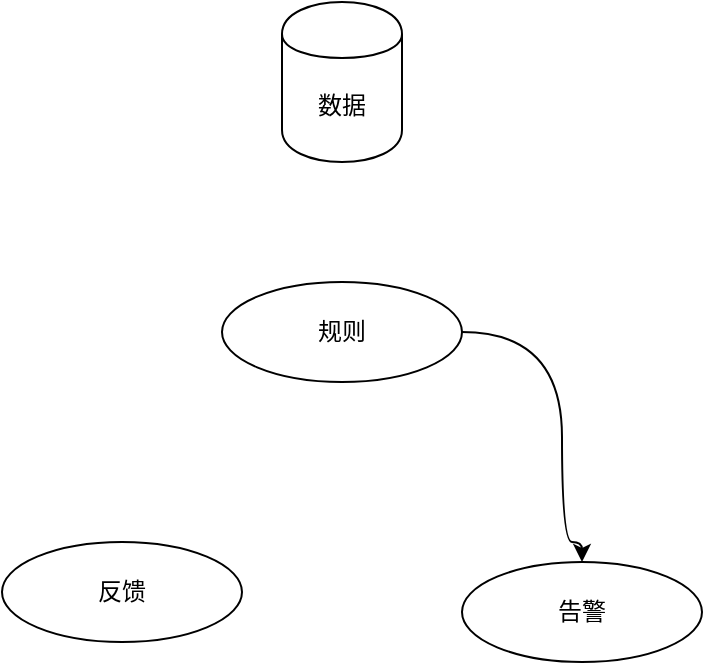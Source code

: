<mxfile version="10.5.8" type="device"><diagram id="96qpjywIJz5YItzawUGP" name="第 1 页"><mxGraphModel dx="1158" dy="877" grid="1" gridSize="10" guides="1" tooltips="1" connect="1" arrows="1" fold="1" page="1" pageScale="1" pageWidth="827" pageHeight="1169" math="0" shadow="0"><root><mxCell id="0"/><mxCell id="1" parent="0"/><mxCell id="LTgyVn_OK2sMreSBqwKT-6" style="edgeStyle=orthogonalEdgeStyle;rounded=0;orthogonalLoop=1;jettySize=auto;html=1;entryX=0.5;entryY=0;entryDx=0;entryDy=0;curved=1;" edge="1" parent="1" source="LTgyVn_OK2sMreSBqwKT-2" target="LTgyVn_OK2sMreSBqwKT-3"><mxGeometry relative="1" as="geometry"><Array as="points"><mxPoint x="510" y="215"/><mxPoint x="510" y="320"/><mxPoint x="520" y="320"/></Array></mxGeometry></mxCell><mxCell id="LTgyVn_OK2sMreSBqwKT-2" value="规则" style="ellipse;whiteSpace=wrap;html=1;" vertex="1" parent="1"><mxGeometry x="340" y="190" width="120" height="50" as="geometry"/></mxCell><mxCell id="LTgyVn_OK2sMreSBqwKT-3" value="告警" style="ellipse;whiteSpace=wrap;html=1;" vertex="1" parent="1"><mxGeometry x="460" y="330" width="120" height="50" as="geometry"/></mxCell><mxCell id="LTgyVn_OK2sMreSBqwKT-4" value="反馈" style="ellipse;whiteSpace=wrap;html=1;" vertex="1" parent="1"><mxGeometry x="230" y="320" width="120" height="50" as="geometry"/></mxCell><mxCell id="LTgyVn_OK2sMreSBqwKT-5" value="数据" style="shape=cylinder;whiteSpace=wrap;html=1;boundedLbl=1;backgroundOutline=1;" vertex="1" parent="1"><mxGeometry x="370" y="50" width="60" height="80" as="geometry"/></mxCell></root></mxGraphModel></diagram></mxfile>